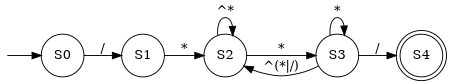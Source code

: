 digraph finite_state_machine {
    rankdir=LR;
    size="3,3"
    node [shape = point, color=white, fontcolor=white]; start;
    node [shape = doublecircle, color=black, fontcolor=black]; S4;
    node [shape = circle];
    start -> S0;
    S0 -> S1 [ label = "/" ];
    S1 -> S2 [ label = "*" ];
    S2 -> S2 [ label = "^*" ];
    S2 -> S3 [ label = "*" ];
    S3 -> S3 [ label = "*" ];
    S3 -> S2 [ label = "^(*|/)" ];
    S3 -> S4 [ label = "/" ];
}
